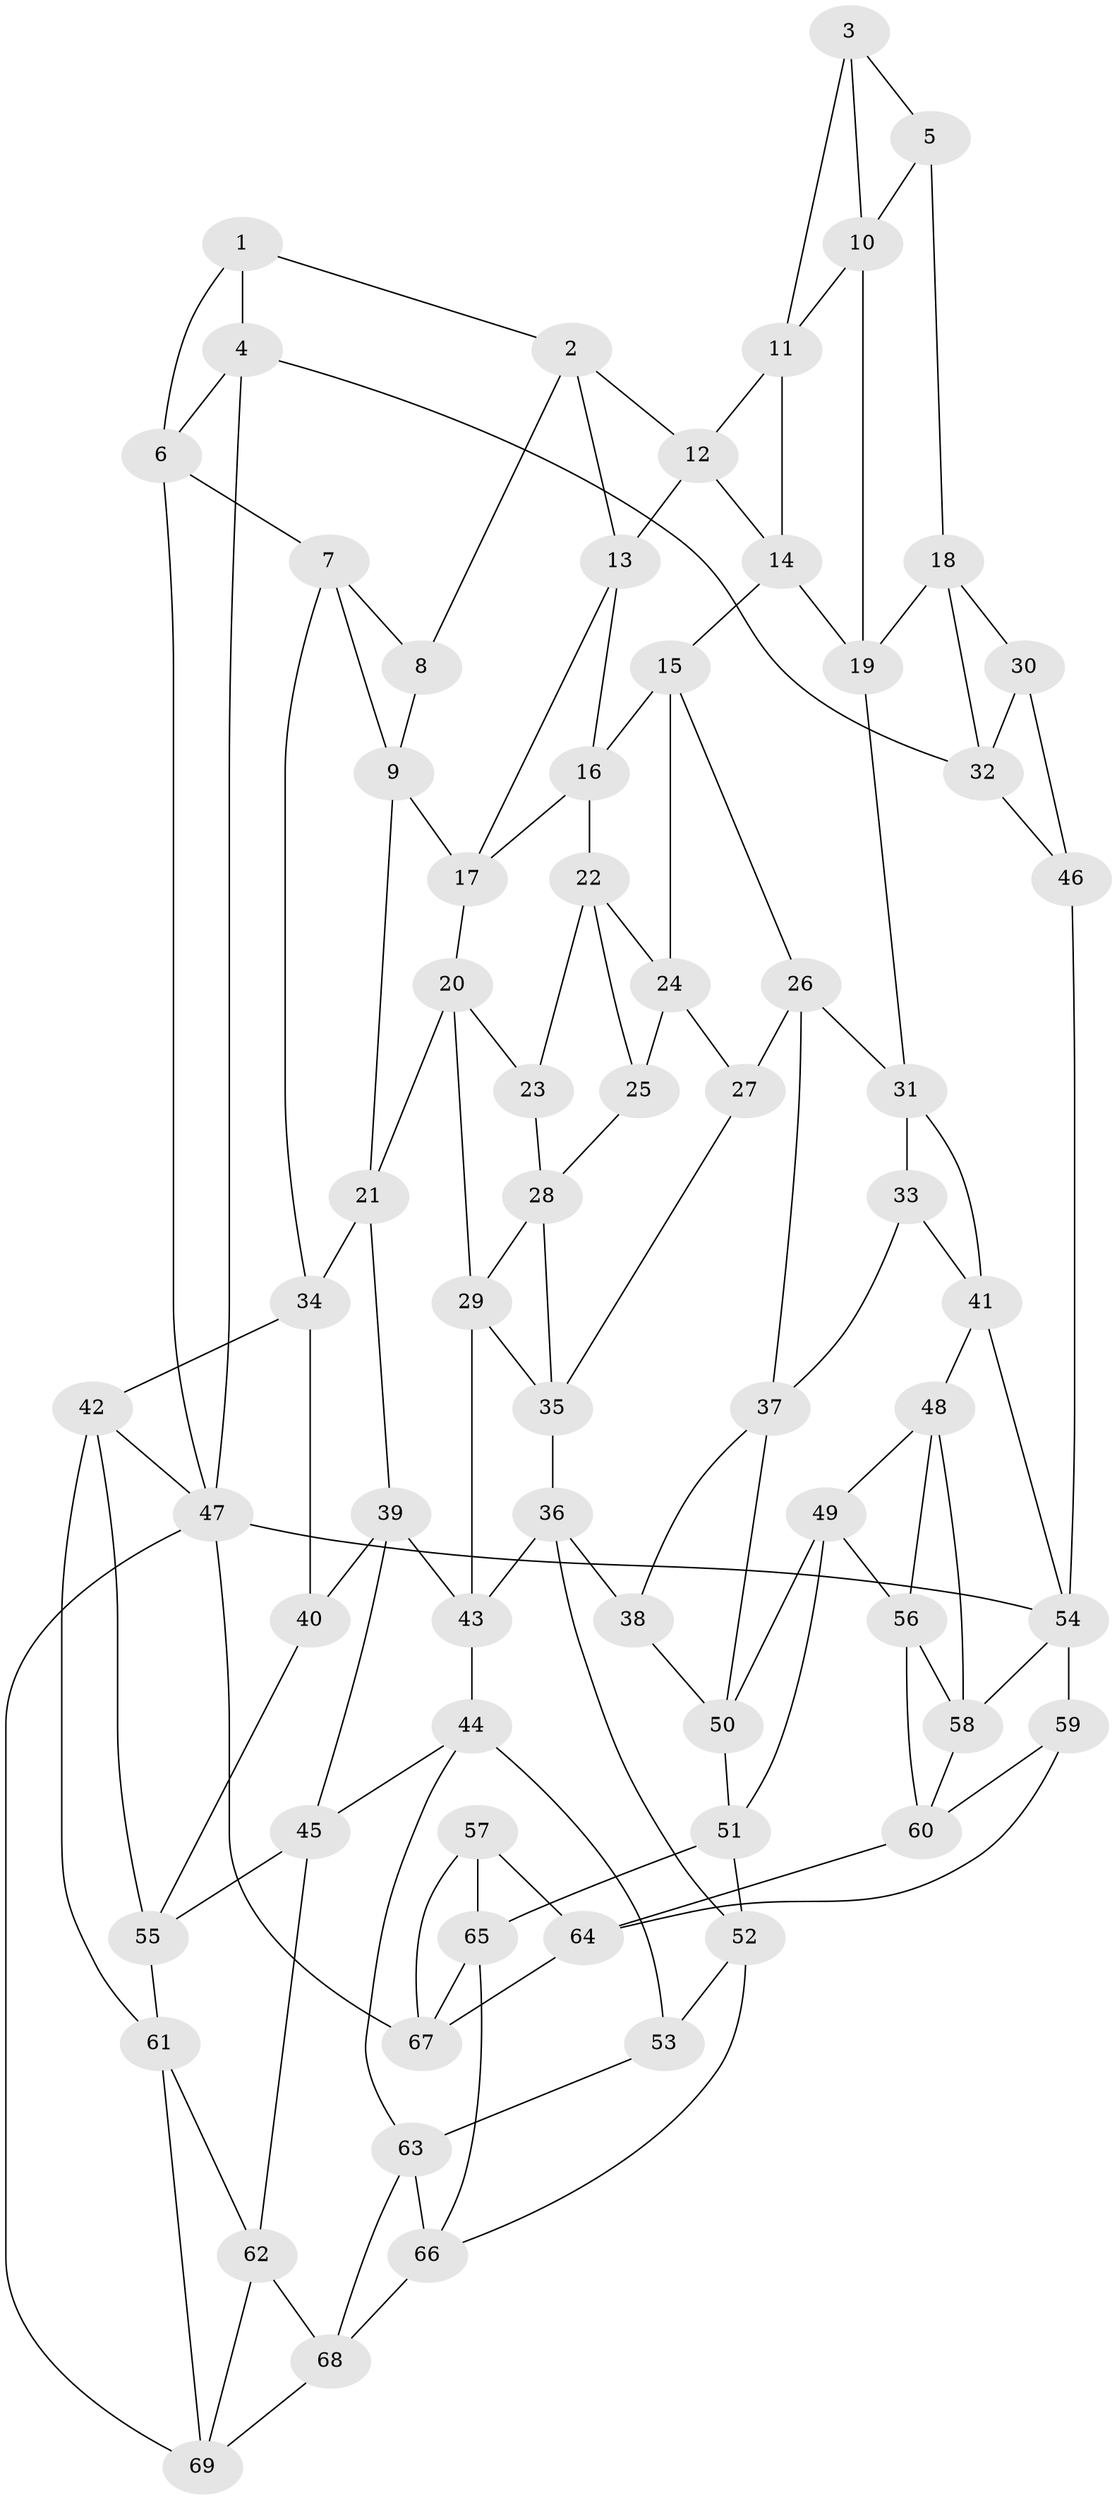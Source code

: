 // original degree distribution, {4: 0.2318840579710145, 5: 0.5144927536231884, 3: 0.021739130434782608, 6: 0.2318840579710145}
// Generated by graph-tools (version 1.1) at 2025/51/03/09/25 03:51:01]
// undirected, 69 vertices, 132 edges
graph export_dot {
graph [start="1"]
  node [color=gray90,style=filled];
  1;
  2;
  3;
  4;
  5;
  6;
  7;
  8;
  9;
  10;
  11;
  12;
  13;
  14;
  15;
  16;
  17;
  18;
  19;
  20;
  21;
  22;
  23;
  24;
  25;
  26;
  27;
  28;
  29;
  30;
  31;
  32;
  33;
  34;
  35;
  36;
  37;
  38;
  39;
  40;
  41;
  42;
  43;
  44;
  45;
  46;
  47;
  48;
  49;
  50;
  51;
  52;
  53;
  54;
  55;
  56;
  57;
  58;
  59;
  60;
  61;
  62;
  63;
  64;
  65;
  66;
  67;
  68;
  69;
  1 -- 2 [weight=1.0];
  1 -- 4 [weight=1.0];
  1 -- 6 [weight=1.0];
  2 -- 8 [weight=1.0];
  2 -- 12 [weight=1.0];
  2 -- 13 [weight=1.0];
  3 -- 5 [weight=1.0];
  3 -- 10 [weight=1.0];
  3 -- 11 [weight=1.0];
  4 -- 6 [weight=1.0];
  4 -- 32 [weight=1.0];
  4 -- 47 [weight=1.0];
  5 -- 10 [weight=1.0];
  5 -- 18 [weight=1.0];
  6 -- 7 [weight=1.0];
  6 -- 47 [weight=1.0];
  7 -- 8 [weight=1.0];
  7 -- 9 [weight=1.0];
  7 -- 34 [weight=1.0];
  8 -- 9 [weight=1.0];
  9 -- 17 [weight=1.0];
  9 -- 21 [weight=1.0];
  10 -- 11 [weight=1.0];
  10 -- 19 [weight=1.0];
  11 -- 12 [weight=1.0];
  11 -- 14 [weight=1.0];
  12 -- 13 [weight=1.0];
  12 -- 14 [weight=1.0];
  13 -- 16 [weight=1.0];
  13 -- 17 [weight=1.0];
  14 -- 15 [weight=1.0];
  14 -- 19 [weight=1.0];
  15 -- 16 [weight=1.0];
  15 -- 24 [weight=1.0];
  15 -- 26 [weight=1.0];
  16 -- 17 [weight=1.0];
  16 -- 22 [weight=1.0];
  17 -- 20 [weight=1.0];
  18 -- 19 [weight=1.0];
  18 -- 30 [weight=1.0];
  18 -- 32 [weight=1.0];
  19 -- 31 [weight=1.0];
  20 -- 21 [weight=1.0];
  20 -- 23 [weight=1.0];
  20 -- 29 [weight=1.0];
  21 -- 34 [weight=1.0];
  21 -- 39 [weight=1.0];
  22 -- 23 [weight=1.0];
  22 -- 24 [weight=1.0];
  22 -- 25 [weight=1.0];
  23 -- 28 [weight=1.0];
  24 -- 25 [weight=1.0];
  24 -- 27 [weight=1.0];
  25 -- 28 [weight=1.0];
  26 -- 27 [weight=1.0];
  26 -- 31 [weight=1.0];
  26 -- 37 [weight=1.0];
  27 -- 35 [weight=1.0];
  28 -- 29 [weight=1.0];
  28 -- 35 [weight=1.0];
  29 -- 35 [weight=1.0];
  29 -- 43 [weight=1.0];
  30 -- 32 [weight=1.0];
  30 -- 46 [weight=1.0];
  31 -- 33 [weight=1.0];
  31 -- 41 [weight=1.0];
  32 -- 46 [weight=1.0];
  33 -- 37 [weight=1.0];
  33 -- 41 [weight=1.0];
  34 -- 40 [weight=1.0];
  34 -- 42 [weight=1.0];
  35 -- 36 [weight=1.0];
  36 -- 38 [weight=1.0];
  36 -- 43 [weight=1.0];
  36 -- 52 [weight=1.0];
  37 -- 38 [weight=1.0];
  37 -- 50 [weight=1.0];
  38 -- 50 [weight=1.0];
  39 -- 40 [weight=1.0];
  39 -- 43 [weight=1.0];
  39 -- 45 [weight=1.0];
  40 -- 55 [weight=1.0];
  41 -- 48 [weight=1.0];
  41 -- 54 [weight=1.0];
  42 -- 47 [weight=1.0];
  42 -- 55 [weight=1.0];
  42 -- 61 [weight=1.0];
  43 -- 44 [weight=1.0];
  44 -- 45 [weight=1.0];
  44 -- 53 [weight=1.0];
  44 -- 63 [weight=1.0];
  45 -- 55 [weight=1.0];
  45 -- 62 [weight=1.0];
  46 -- 54 [weight=2.0];
  47 -- 54 [weight=1.0];
  47 -- 67 [weight=1.0];
  47 -- 69 [weight=1.0];
  48 -- 49 [weight=1.0];
  48 -- 56 [weight=1.0];
  48 -- 58 [weight=1.0];
  49 -- 50 [weight=1.0];
  49 -- 51 [weight=1.0];
  49 -- 56 [weight=1.0];
  50 -- 51 [weight=1.0];
  51 -- 52 [weight=1.0];
  51 -- 65 [weight=1.0];
  52 -- 53 [weight=1.0];
  52 -- 66 [weight=1.0];
  53 -- 63 [weight=1.0];
  54 -- 58 [weight=1.0];
  54 -- 59 [weight=1.0];
  55 -- 61 [weight=1.0];
  56 -- 58 [weight=1.0];
  56 -- 60 [weight=1.0];
  57 -- 64 [weight=1.0];
  57 -- 65 [weight=1.0];
  57 -- 67 [weight=1.0];
  58 -- 60 [weight=1.0];
  59 -- 60 [weight=1.0];
  59 -- 64 [weight=1.0];
  60 -- 64 [weight=1.0];
  61 -- 62 [weight=1.0];
  61 -- 69 [weight=1.0];
  62 -- 68 [weight=1.0];
  62 -- 69 [weight=1.0];
  63 -- 66 [weight=1.0];
  63 -- 68 [weight=1.0];
  64 -- 67 [weight=1.0];
  65 -- 66 [weight=1.0];
  65 -- 67 [weight=1.0];
  66 -- 68 [weight=1.0];
  68 -- 69 [weight=1.0];
}
